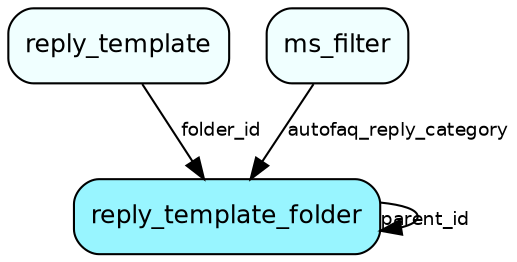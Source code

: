 digraph reply_template_folder  {
node [shape = box style="rounded, filled" fontname = "Helvetica" fontsize = "12" ]
edge [fontname = "Helvetica" fontsize = "9"]

reply_template_folder[fillcolor = "cadetblue1"]
reply_template[fillcolor = "azure1"]
ms_filter[fillcolor = "azure1"]
reply_template_folder -> reply_template_folder [headlabel = "parent_id"]
reply_template -> reply_template_folder [label = "folder_id"]
ms_filter -> reply_template_folder [label = "autofaq_reply_category"]
}
